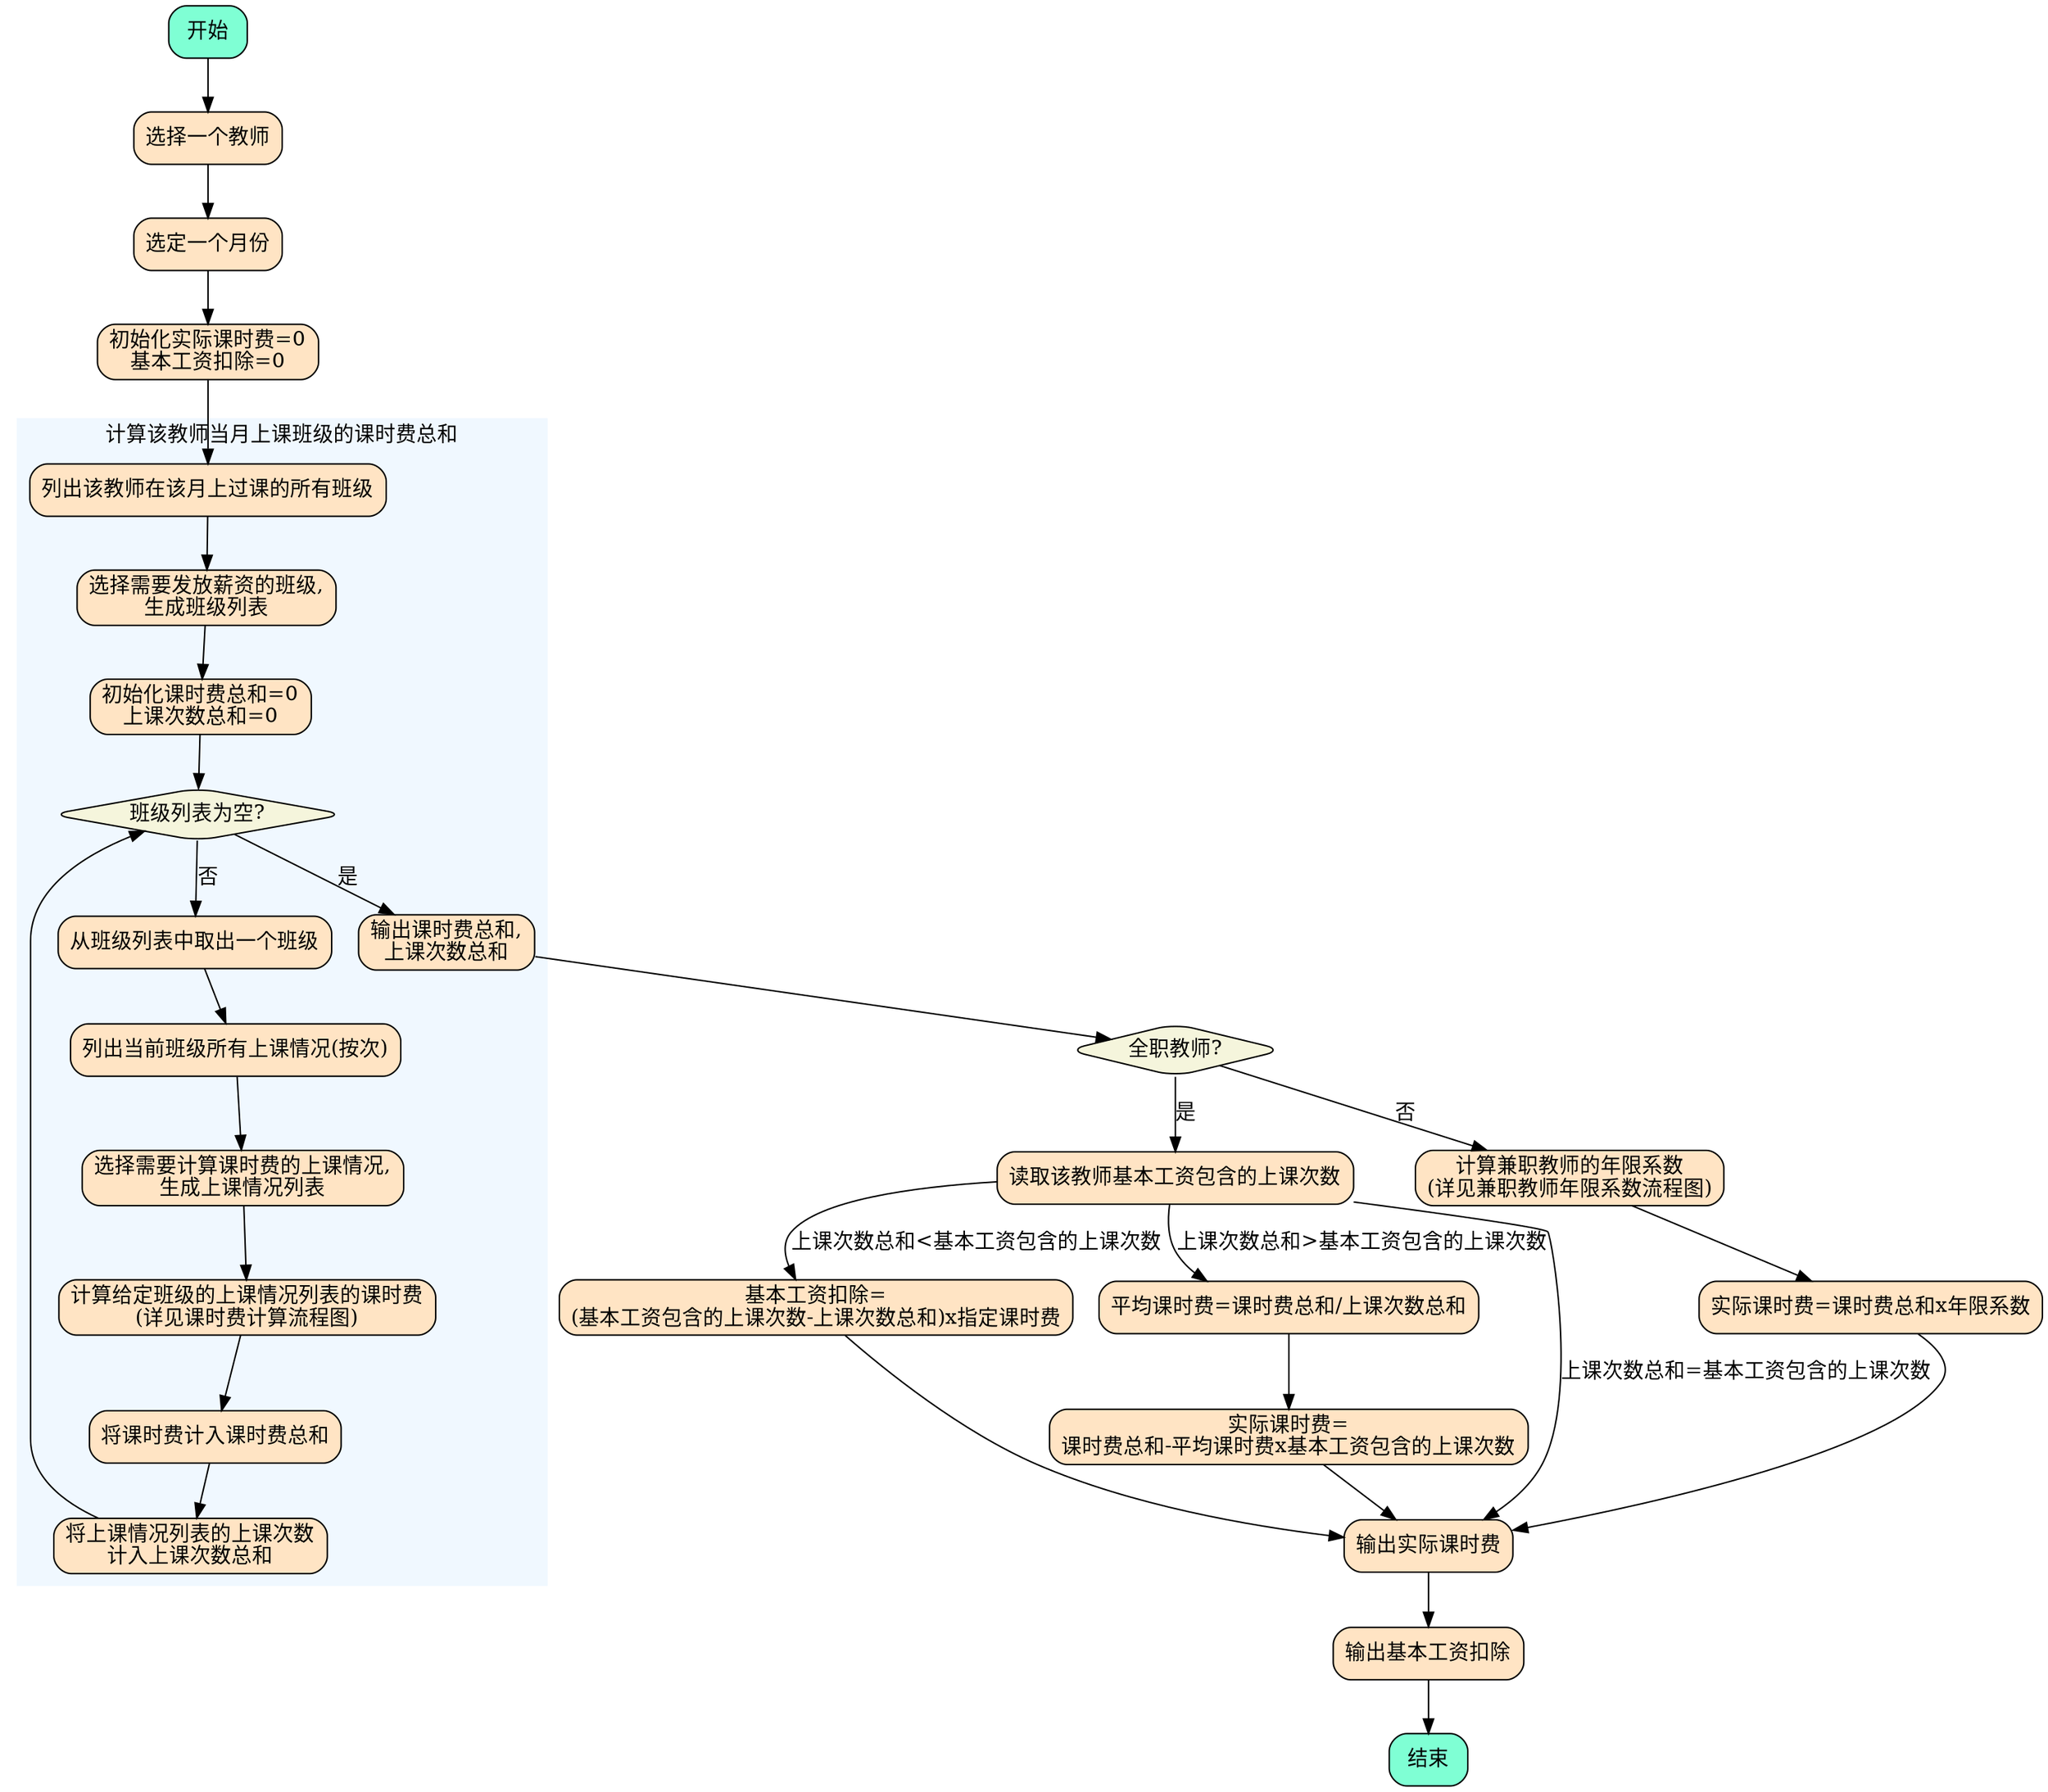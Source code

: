 digraph {
    node [shape="box", style="rounded,filled", fillcolor="aquamarine"]
        start[label="开始"];
        end[label="结束"];

    node [shape="box", style="rounded,filled", fillcolor="bisque"]
        s1[label="选择一个教师"];
        s2[label="选定一个月份"];
        s3[label="初始化实际课时费=0\n基本工资扣除=0"];
        s_c1_y1[label="读取该教师基本工资包含的上课次数"];
        s_c1_n1[label="计算兼职教师的年限系数\n(详见兼职教师年限系数流程图)"];
        s_c1_n2[label="实际课时费=课时费总和x年限系数"];
        s_c1_y2_b[label="基本工资扣除=\n(基本工资包含的上课次数-上课次数总和)x指定课时费"];
        s_c1_y2_c1[label="平均课时费=课时费总和/上课次数总和"];
        s_c1_y2_c2[label="实际课时费=\n课时费总和-平均课时费x基本工资包含的上课次数"];
        s_c1_n2[label="实际课时费=课时费总和x年限系数"];
        s4[label="输出实际课时费"];
        s5[label="输出基本工资扣除"];

    node [shape="diamond", style="rounded,filled", fillcolor="beige"]
        c1[label="全职教师?"];

    subgraph cluster1 {
        label="计算该教师当月上课班级的课时费总和"
        style="filled";
        color="aliceblue";

        node [shape="box", style="rounded,filled", fillcolor="bisque"]
            sub1_s1[label="列出该教师在该月上过课的所有班级"];
            sub1_s2[label="选择需要发放薪资的班级,\n生成班级列表"];
            sub1_s3[label="初始化课时费总和=0\n上课次数总和=0"];
            sub1_s_c1_y1[label="输出课时费总和,\n上课次数总和"];
            sub1_s_c1_n1[label="从班级列表中取出一个班级"];
            sub1_s_c1_n2[label="列出当前班级所有上课情况(按次)"]
            sub1_s_c1_n3[label="选择需要计算课时费的上课情况,\n生成上课情况列表"];
            sub1_s_c1_n4[label="计算给定班级的上课情况列表的课时费\n(详见课时费计算流程图)"];
            sub1_s_c1_n5[label="将课时费计入课时费总和"];
            sub1_s_c1_n6[label="将上课情况列表的上课次数\n计入上课次数总和"];

        node [shape="diamond", style="rounded,filled", fillcolor="beige"]
            sub1_c1[label="班级列表为空?"];

        sub1_s1 -> sub1_s2 -> sub1_s3 -> sub1_c1;

        sub1_c1 -> sub1_s_c1_y1[label="是"];
        sub1_c1 -> sub1_s_c1_n1[label="否"];

        sub1_s_c1_n1 -> sub1_s_c1_n2 -> sub1_s_c1_n3 -> sub1_s_c1_n4 -> sub1_s_c1_n5 -> sub1_s_c1_n6;
        sub1_s_c1_n6 -> sub1_c1;
    }
    
    start -> s1 -> s2 -> s3 -> sub1_s1;
    sub1_s_c1_y1 -> c1;
    
    c1 -> s_c1_y1[label="是"];
    c1 -> s_c1_n1[label="否"];

    // 全职教师
    s_c1_y1 -> s4[label="上课次数总和=基本工资包含的上课次数"]; 
    s_c1_y1 -> s_c1_y2_b[label="上课次数总和<基本工资包含的上课次数"];
    s_c1_y1 -> s_c1_y2_c1[label="上课次数总和>基本工资包含的上课次数"];

    s4 -> s5 -> end;
    s_c1_y2_b -> s4;
    s_c1_y2_c1 -> s_c1_y2_c2 -> s4;

    // 兼职教师
    s_c1_n1 -> s_c1_n2;
    s_c1_n2 -> s4;
 
    {rank=max end}
}

